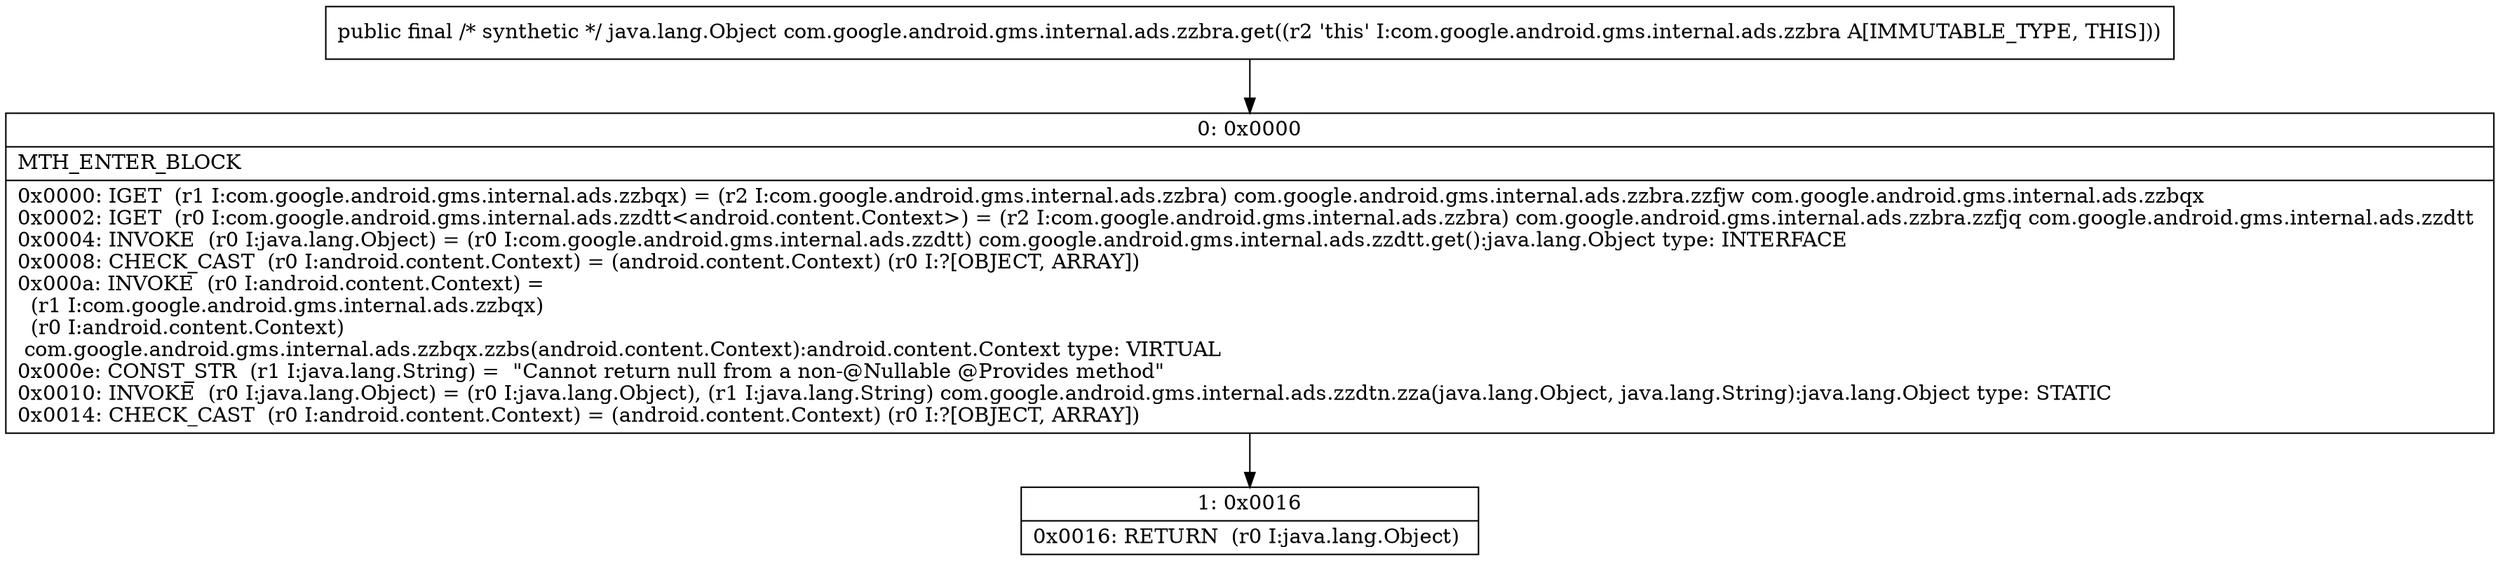 digraph "CFG forcom.google.android.gms.internal.ads.zzbra.get()Ljava\/lang\/Object;" {
Node_0 [shape=record,label="{0\:\ 0x0000|MTH_ENTER_BLOCK\l|0x0000: IGET  (r1 I:com.google.android.gms.internal.ads.zzbqx) = (r2 I:com.google.android.gms.internal.ads.zzbra) com.google.android.gms.internal.ads.zzbra.zzfjw com.google.android.gms.internal.ads.zzbqx \l0x0002: IGET  (r0 I:com.google.android.gms.internal.ads.zzdtt\<android.content.Context\>) = (r2 I:com.google.android.gms.internal.ads.zzbra) com.google.android.gms.internal.ads.zzbra.zzfjq com.google.android.gms.internal.ads.zzdtt \l0x0004: INVOKE  (r0 I:java.lang.Object) = (r0 I:com.google.android.gms.internal.ads.zzdtt) com.google.android.gms.internal.ads.zzdtt.get():java.lang.Object type: INTERFACE \l0x0008: CHECK_CAST  (r0 I:android.content.Context) = (android.content.Context) (r0 I:?[OBJECT, ARRAY]) \l0x000a: INVOKE  (r0 I:android.content.Context) = \l  (r1 I:com.google.android.gms.internal.ads.zzbqx)\l  (r0 I:android.content.Context)\l com.google.android.gms.internal.ads.zzbqx.zzbs(android.content.Context):android.content.Context type: VIRTUAL \l0x000e: CONST_STR  (r1 I:java.lang.String) =  \"Cannot return null from a non\-@Nullable @Provides method\" \l0x0010: INVOKE  (r0 I:java.lang.Object) = (r0 I:java.lang.Object), (r1 I:java.lang.String) com.google.android.gms.internal.ads.zzdtn.zza(java.lang.Object, java.lang.String):java.lang.Object type: STATIC \l0x0014: CHECK_CAST  (r0 I:android.content.Context) = (android.content.Context) (r0 I:?[OBJECT, ARRAY]) \l}"];
Node_1 [shape=record,label="{1\:\ 0x0016|0x0016: RETURN  (r0 I:java.lang.Object) \l}"];
MethodNode[shape=record,label="{public final \/* synthetic *\/ java.lang.Object com.google.android.gms.internal.ads.zzbra.get((r2 'this' I:com.google.android.gms.internal.ads.zzbra A[IMMUTABLE_TYPE, THIS])) }"];
MethodNode -> Node_0;
Node_0 -> Node_1;
}

